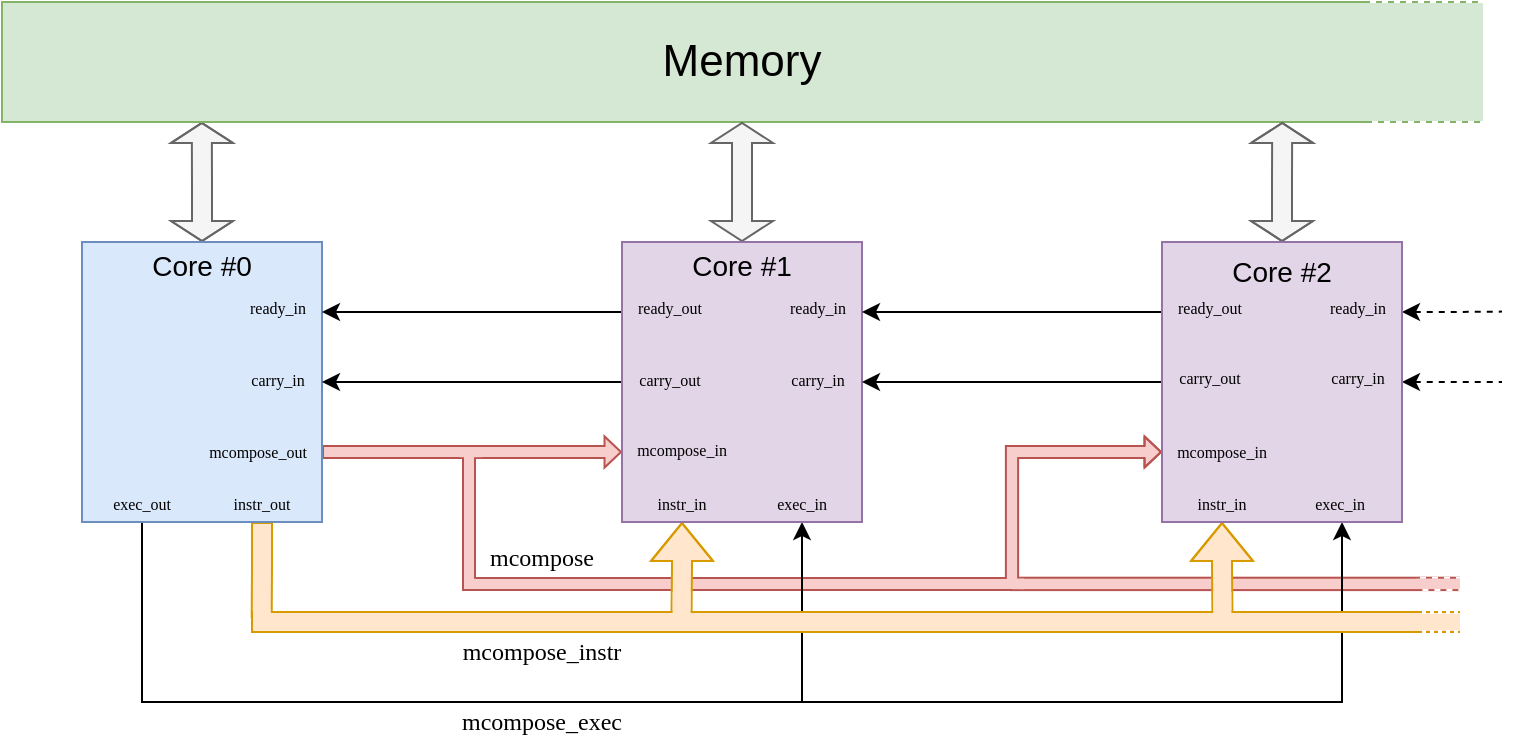 <mxfile version="14.3.2" type="google"><diagram id="HHFzMnvonC4xx625WDoa" name="Page-1"><mxGraphModel dx="982" dy="534" grid="1" gridSize="10" guides="1" tooltips="1" connect="1" arrows="1" fold="1" page="1" pageScale="1" pageWidth="827" pageHeight="1169" math="0" shadow="0"><root><mxCell id="0"/><mxCell id="1" parent="0"/><mxCell id="YtrkIA6YnWeyUi8AQGsl-98" value="" style="rounded=0;whiteSpace=wrap;html=1;strokeWidth=1;fillColor=#f8cecc;fontSize=14;strokeColor=#b85450;rotation=90;" parent="1" vertex="1"><mxGeometry x="655.5" y="526.85" width="6.2" height="228.2" as="geometry"/></mxCell><mxCell id="YtrkIA6YnWeyUi8AQGsl-94" style="edgeStyle=orthogonalEdgeStyle;rounded=0;jumpSize=2;orthogonalLoop=1;jettySize=auto;html=1;entryX=0;entryY=0.75;entryDx=0;entryDy=0;startArrow=none;startFill=0;endArrow=block;endFill=0;strokeColor=#b85450;fontSize=14;shape=flexArrow;width=6.118;endSize=2.412;endWidth=8.443;fillColor=#f8cecc;" parent="1" target="YtrkIA6YnWeyUi8AQGsl-6" edge="1"><mxGeometry relative="1" as="geometry"><mxPoint x="270" y="641" as="sourcePoint"/><mxPoint x="450" y="641" as="targetPoint"/><Array as="points"><mxPoint x="545" y="641"/><mxPoint x="545" y="575"/></Array></mxGeometry></mxCell><mxCell id="YtrkIA6YnWeyUi8AQGsl-17" style="edgeStyle=orthogonalEdgeStyle;shape=flexArrow;rounded=0;orthogonalLoop=1;jettySize=auto;html=1;exitX=0.5;exitY=0;exitDx=0;exitDy=0;entryX=0.135;entryY=1;entryDx=0;entryDy=0;entryPerimeter=0;startArrow=classic;startFill=1;startSize=3;endSize=3;strokeColor=#666666;fillColor=#f5f5f5;" parent="1" source="YtrkIA6YnWeyUi8AQGsl-1" target="YtrkIA6YnWeyUi8AQGsl-3" edge="1"><mxGeometry relative="1" as="geometry"/></mxCell><mxCell id="YtrkIA6YnWeyUi8AQGsl-39" style="edgeStyle=orthogonalEdgeStyle;shape=flexArrow;rounded=0;orthogonalLoop=1;jettySize=auto;html=1;exitX=0.75;exitY=1;exitDx=0;exitDy=0;startArrow=none;startFill=0;endArrow=none;endFill=0;strokeColor=#d79b00;entryX=0.008;entryY=0.3;entryDx=0;entryDy=0;entryPerimeter=0;fillColor=#ffe6cc;" parent="1" source="YtrkIA6YnWeyUi8AQGsl-1" target="YtrkIA6YnWeyUi8AQGsl-40" edge="1"><mxGeometry relative="1" as="geometry"><mxPoint x="169.905" y="655" as="targetPoint"/></mxGeometry></mxCell><mxCell id="YtrkIA6YnWeyUi8AQGsl-86" style="edgeStyle=orthogonalEdgeStyle;rounded=0;jumpSize=2;orthogonalLoop=1;jettySize=auto;html=1;exitX=1;exitY=0.75;exitDx=0;exitDy=0;entryX=0;entryY=0.75;entryDx=0;entryDy=0;startArrow=none;startFill=0;endArrow=block;endFill=0;strokeColor=#b85450;fontSize=14;shape=flexArrow;width=6.118;endSize=2.412;endWidth=8.443;fillColor=#f8cecc;" parent="1" source="YtrkIA6YnWeyUi8AQGsl-1" target="YtrkIA6YnWeyUi8AQGsl-4" edge="1"><mxGeometry relative="1" as="geometry"/></mxCell><mxCell id="-FspLuFx-M8ow1N9fx9f-1" style="edgeStyle=orthogonalEdgeStyle;rounded=0;orthogonalLoop=1;jettySize=auto;html=1;exitX=0.25;exitY=1;exitDx=0;exitDy=0;entryX=0.75;entryY=1;entryDx=0;entryDy=0;" edge="1" parent="1" source="YtrkIA6YnWeyUi8AQGsl-1" target="YtrkIA6YnWeyUi8AQGsl-4"><mxGeometry relative="1" as="geometry"><Array as="points"><mxPoint x="110" y="700"/><mxPoint x="440" y="700"/></Array></mxGeometry></mxCell><mxCell id="YtrkIA6YnWeyUi8AQGsl-1" value="" style="rounded=0;whiteSpace=wrap;html=1;fillColor=#dae8fc;strokeColor=#6c8ebf;" parent="1" vertex="1"><mxGeometry x="80" y="470" width="120" height="140" as="geometry"/></mxCell><mxCell id="YtrkIA6YnWeyUi8AQGsl-3" value="&lt;font style=&quot;font-size: 22px&quot;&gt;Memory&lt;/font&gt;" style="rounded=0;whiteSpace=wrap;html=1;fillColor=#d5e8d4;strokeColor=#82b366;" parent="1" vertex="1"><mxGeometry x="40" y="350" width="740" height="60" as="geometry"/></mxCell><mxCell id="YtrkIA6YnWeyUi8AQGsl-18" style="edgeStyle=orthogonalEdgeStyle;shape=flexArrow;rounded=0;orthogonalLoop=1;jettySize=auto;html=1;exitX=0.5;exitY=0;exitDx=0;exitDy=0;entryX=0.5;entryY=1;entryDx=0;entryDy=0;startArrow=classic;startFill=1;startSize=3;endSize=3;strokeColor=#666666;fillColor=#f5f5f5;" parent="1" source="YtrkIA6YnWeyUi8AQGsl-4" target="YtrkIA6YnWeyUi8AQGsl-3" edge="1"><mxGeometry relative="1" as="geometry"/></mxCell><mxCell id="YtrkIA6YnWeyUi8AQGsl-29" style="edgeStyle=orthogonalEdgeStyle;rounded=0;orthogonalLoop=1;jettySize=auto;html=1;exitX=0;exitY=0.25;exitDx=0;exitDy=0;entryX=1;entryY=0.25;entryDx=0;entryDy=0;startArrow=none;startFill=0;strokeColor=#000000;endArrow=classic;endFill=1;" parent="1" source="YtrkIA6YnWeyUi8AQGsl-4" target="YtrkIA6YnWeyUi8AQGsl-1" edge="1"><mxGeometry relative="1" as="geometry"/></mxCell><mxCell id="YtrkIA6YnWeyUi8AQGsl-45" style="edgeStyle=orthogonalEdgeStyle;shape=flexArrow;rounded=0;orthogonalLoop=1;jettySize=auto;html=1;exitX=0.25;exitY=1;exitDx=0;exitDy=0;entryX=0.355;entryY=0;entryDx=0;entryDy=0;entryPerimeter=0;startArrow=block;startFill=0;endArrow=none;endFill=0;strokeColor=#d79b00;fillColor=#ffe6cc;" parent="1" source="YtrkIA6YnWeyUi8AQGsl-4" target="YtrkIA6YnWeyUi8AQGsl-40" edge="1"><mxGeometry relative="1" as="geometry"/></mxCell><mxCell id="YtrkIA6YnWeyUi8AQGsl-55" style="edgeStyle=orthogonalEdgeStyle;rounded=0;jumpSize=2;orthogonalLoop=1;jettySize=auto;html=1;exitX=0;exitY=0.5;exitDx=0;exitDy=0;entryX=1;entryY=0.5;entryDx=0;entryDy=0;startArrow=none;startFill=0;endArrow=classic;endFill=1;" parent="1" source="YtrkIA6YnWeyUi8AQGsl-4" target="YtrkIA6YnWeyUi8AQGsl-1" edge="1"><mxGeometry relative="1" as="geometry"/></mxCell><mxCell id="YtrkIA6YnWeyUi8AQGsl-4" value="" style="rounded=0;whiteSpace=wrap;html=1;fillColor=#e1d5e7;strokeColor=#9673a6;" parent="1" vertex="1"><mxGeometry x="350" y="470" width="120" height="140" as="geometry"/></mxCell><mxCell id="YtrkIA6YnWeyUi8AQGsl-19" style="edgeStyle=orthogonalEdgeStyle;shape=flexArrow;rounded=0;orthogonalLoop=1;jettySize=auto;html=1;exitX=0.5;exitY=0;exitDx=0;exitDy=0;entryX=0.865;entryY=1;entryDx=0;entryDy=0;entryPerimeter=0;startArrow=classic;startFill=1;startSize=3;endSize=3;strokeColor=#666666;fillColor=#f5f5f5;" parent="1" source="YtrkIA6YnWeyUi8AQGsl-6" target="YtrkIA6YnWeyUi8AQGsl-3" edge="1"><mxGeometry relative="1" as="geometry"/></mxCell><mxCell id="YtrkIA6YnWeyUi8AQGsl-31" style="edgeStyle=orthogonalEdgeStyle;rounded=0;orthogonalLoop=1;jettySize=auto;html=1;exitX=0;exitY=0.25;exitDx=0;exitDy=0;entryX=1;entryY=0.25;entryDx=0;entryDy=0;startArrow=none;startFill=0;endArrow=classic;endFill=1;strokeColor=#000000;" parent="1" source="YtrkIA6YnWeyUi8AQGsl-6" target="YtrkIA6YnWeyUi8AQGsl-4" edge="1"><mxGeometry relative="1" as="geometry"/></mxCell><mxCell id="YtrkIA6YnWeyUi8AQGsl-32" style="edgeStyle=orthogonalEdgeStyle;rounded=0;orthogonalLoop=1;jettySize=auto;html=1;exitX=1;exitY=0.25;exitDx=0;exitDy=0;startArrow=classic;startFill=1;endArrow=none;endFill=0;strokeColor=#000000;dashed=1;" parent="1" source="YtrkIA6YnWeyUi8AQGsl-6" edge="1"><mxGeometry relative="1" as="geometry"><mxPoint x="790" y="504.81" as="targetPoint"/></mxGeometry></mxCell><mxCell id="YtrkIA6YnWeyUi8AQGsl-46" style="edgeStyle=orthogonalEdgeStyle;shape=flexArrow;rounded=0;orthogonalLoop=1;jettySize=auto;html=1;exitX=0.25;exitY=1;exitDx=0;exitDy=0;entryX=0.802;entryY=0;entryDx=0;entryDy=0;entryPerimeter=0;startArrow=block;startFill=0;endArrow=none;endFill=0;strokeColor=#d79b00;fillColor=#ffe6cc;" parent="1" source="YtrkIA6YnWeyUi8AQGsl-6" target="YtrkIA6YnWeyUi8AQGsl-40" edge="1"><mxGeometry relative="1" as="geometry"/></mxCell><mxCell id="YtrkIA6YnWeyUi8AQGsl-56" style="edgeStyle=orthogonalEdgeStyle;rounded=0;jumpSize=2;orthogonalLoop=1;jettySize=auto;html=1;exitX=0;exitY=0.5;exitDx=0;exitDy=0;startArrow=none;startFill=0;endArrow=classic;endFill=1;strokeColor=#000000;" parent="1" source="YtrkIA6YnWeyUi8AQGsl-6" target="YtrkIA6YnWeyUi8AQGsl-4" edge="1"><mxGeometry relative="1" as="geometry"/></mxCell><mxCell id="YtrkIA6YnWeyUi8AQGsl-57" style="edgeStyle=orthogonalEdgeStyle;rounded=0;jumpSize=2;orthogonalLoop=1;jettySize=auto;html=1;exitX=1;exitY=0.5;exitDx=0;exitDy=0;startArrow=classic;startFill=1;endArrow=none;endFill=0;strokeColor=#000000;dashed=1;" parent="1" source="YtrkIA6YnWeyUi8AQGsl-6" edge="1"><mxGeometry relative="1" as="geometry"><mxPoint x="790" y="540.048" as="targetPoint"/></mxGeometry></mxCell><mxCell id="-FspLuFx-M8ow1N9fx9f-2" style="edgeStyle=orthogonalEdgeStyle;rounded=0;orthogonalLoop=1;jettySize=auto;html=1;exitX=0.75;exitY=1;exitDx=0;exitDy=0;endArrow=none;endFill=0;startArrow=classic;startFill=1;" edge="1" parent="1" source="YtrkIA6YnWeyUi8AQGsl-6"><mxGeometry relative="1" as="geometry"><mxPoint x="440" y="700" as="targetPoint"/><Array as="points"><mxPoint x="710" y="700"/></Array></mxGeometry></mxCell><mxCell id="YtrkIA6YnWeyUi8AQGsl-6" value="" style="rounded=0;whiteSpace=wrap;html=1;fillColor=#e1d5e7;strokeColor=#9673a6;" parent="1" vertex="1"><mxGeometry x="620" y="470" width="120" height="140" as="geometry"/></mxCell><mxCell id="YtrkIA6YnWeyUi8AQGsl-40" value="" style="rounded=0;whiteSpace=wrap;html=1;fillColor=#ffe6cc;strokeColor=#d79b00;" parent="1" vertex="1"><mxGeometry x="165" y="655" width="605" height="10" as="geometry"/></mxCell><mxCell id="YtrkIA6YnWeyUi8AQGsl-47" value="" style="rounded=0;whiteSpace=wrap;html=1;fillColor=#ffe6cc;strokeColor=none;" parent="1" vertex="1"><mxGeometry x="645.6" y="645" width="9.1" height="15" as="geometry"/></mxCell><mxCell id="YtrkIA6YnWeyUi8AQGsl-48" value="" style="rounded=0;whiteSpace=wrap;html=1;fillColor=#ffe6cc;strokeColor=none;" parent="1" vertex="1"><mxGeometry x="375.3" y="645" width="9" height="15" as="geometry"/></mxCell><mxCell id="YtrkIA6YnWeyUi8AQGsl-51" value="" style="rounded=0;whiteSpace=wrap;html=1;fillColor=#ffe6cc;strokeColor=none;" parent="1" vertex="1"><mxGeometry x="165.5" y="654" width="8.9" height="8" as="geometry"/></mxCell><mxCell id="YtrkIA6YnWeyUi8AQGsl-60" value="" style="rounded=0;whiteSpace=wrap;html=1;dashed=1;strokeWidth=2;strokeColor=#FFFFFF;fillColor=none;dashPattern=1 1;" parent="1" vertex="1"><mxGeometry x="750" y="655" width="20" height="10" as="geometry"/></mxCell><mxCell id="YtrkIA6YnWeyUi8AQGsl-61" value="" style="rounded=0;whiteSpace=wrap;html=1;dashed=1;strokeWidth=1;strokeColor=none;" parent="1" vertex="1"><mxGeometry x="769" y="635" width="10" height="40" as="geometry"/></mxCell><mxCell id="YtrkIA6YnWeyUi8AQGsl-62" value="" style="rounded=0;whiteSpace=wrap;html=1;dashed=1;strokeWidth=1;fillColor=#ffe6cc;strokeColor=none;" parent="1" vertex="1"><mxGeometry x="745" y="656" width="10" height="8" as="geometry"/></mxCell><mxCell id="YtrkIA6YnWeyUi8AQGsl-64" value="&lt;font face=&quot;Lucida Console&quot; style=&quot;font-size: 8px&quot;&gt;ready_out&lt;/font&gt;" style="text;html=1;strokeColor=none;fillColor=none;align=center;verticalAlign=middle;whiteSpace=wrap;rounded=0;dashed=1;" parent="1" vertex="1"><mxGeometry x="354" y="492" width="40" height="20" as="geometry"/></mxCell><mxCell id="YtrkIA6YnWeyUi8AQGsl-65" value="&lt;font face=&quot;Lucida Console&quot; style=&quot;font-size: 8px&quot;&gt;ready_in&lt;/font&gt;" style="text;html=1;strokeColor=none;fillColor=none;align=center;verticalAlign=middle;whiteSpace=wrap;rounded=0;dashed=1;" parent="1" vertex="1"><mxGeometry x="428" y="492" width="40" height="20" as="geometry"/></mxCell><mxCell id="YtrkIA6YnWeyUi8AQGsl-66" value="&lt;font face=&quot;Lucida Console&quot; style=&quot;font-size: 8px&quot;&gt;ready_out&lt;/font&gt;" style="text;html=1;strokeColor=none;fillColor=none;align=center;verticalAlign=middle;whiteSpace=wrap;rounded=0;dashed=1;" parent="1" vertex="1"><mxGeometry x="624" y="492" width="40" height="20" as="geometry"/></mxCell><mxCell id="YtrkIA6YnWeyUi8AQGsl-67" value="&lt;font face=&quot;Lucida Console&quot; style=&quot;font-size: 8px&quot;&gt;ready_in&lt;/font&gt;" style="text;html=1;strokeColor=none;fillColor=none;align=center;verticalAlign=middle;whiteSpace=wrap;rounded=0;dashed=1;" parent="1" vertex="1"><mxGeometry x="698" y="492" width="40" height="20" as="geometry"/></mxCell><mxCell id="YtrkIA6YnWeyUi8AQGsl-68" value="&lt;font face=&quot;Lucida Console&quot; style=&quot;font-size: 8px&quot;&gt;ready_in&lt;/font&gt;" style="text;html=1;strokeColor=none;fillColor=none;align=center;verticalAlign=middle;whiteSpace=wrap;rounded=0;dashed=1;" parent="1" vertex="1"><mxGeometry x="158" y="492" width="40" height="20" as="geometry"/></mxCell><mxCell id="YtrkIA6YnWeyUi8AQGsl-69" value="&lt;font face=&quot;Lucida Console&quot; style=&quot;font-size: 8px&quot;&gt;carry_out&lt;/font&gt;" style="text;html=1;strokeColor=none;fillColor=none;align=center;verticalAlign=middle;whiteSpace=wrap;rounded=0;dashed=1;" parent="1" vertex="1"><mxGeometry x="624" y="527" width="40" height="20" as="geometry"/></mxCell><mxCell id="YtrkIA6YnWeyUi8AQGsl-70" value="&lt;font face=&quot;Lucida Console&quot; style=&quot;font-size: 8px&quot;&gt;carry_in&lt;/font&gt;" style="text;html=1;strokeColor=none;fillColor=none;align=center;verticalAlign=middle;whiteSpace=wrap;rounded=0;dashed=1;" parent="1" vertex="1"><mxGeometry x="698" y="527" width="40" height="20" as="geometry"/></mxCell><mxCell id="YtrkIA6YnWeyUi8AQGsl-71" value="&lt;font face=&quot;Lucida Console&quot; style=&quot;font-size: 8px&quot;&gt;carry_out&lt;/font&gt;" style="text;html=1;strokeColor=none;fillColor=none;align=center;verticalAlign=middle;whiteSpace=wrap;rounded=0;dashed=1;" parent="1" vertex="1"><mxGeometry x="354" y="528" width="40" height="20" as="geometry"/></mxCell><mxCell id="YtrkIA6YnWeyUi8AQGsl-72" value="&lt;font face=&quot;Lucida Console&quot; style=&quot;font-size: 8px&quot;&gt;carry_in&lt;/font&gt;" style="text;html=1;strokeColor=none;fillColor=none;align=center;verticalAlign=middle;whiteSpace=wrap;rounded=0;dashed=1;" parent="1" vertex="1"><mxGeometry x="428" y="528" width="40" height="20" as="geometry"/></mxCell><mxCell id="YtrkIA6YnWeyUi8AQGsl-73" value="&lt;font face=&quot;Lucida Console&quot; style=&quot;font-size: 8px&quot;&gt;carry_in&lt;/font&gt;" style="text;html=1;strokeColor=none;fillColor=none;align=center;verticalAlign=middle;whiteSpace=wrap;rounded=0;dashed=1;" parent="1" vertex="1"><mxGeometry x="158" y="528" width="40" height="20" as="geometry"/></mxCell><mxCell id="YtrkIA6YnWeyUi8AQGsl-74" value="&lt;font face=&quot;Lucida Console&quot; style=&quot;font-size: 12px&quot;&gt;mcompose_instr&lt;/font&gt;" style="text;html=1;strokeColor=none;fillColor=none;align=center;verticalAlign=middle;whiteSpace=wrap;rounded=0;dashed=1;" parent="1" vertex="1"><mxGeometry x="290" y="665" width="40" height="20" as="geometry"/></mxCell><mxCell id="YtrkIA6YnWeyUi8AQGsl-75" value="Core #1" style="text;html=1;strokeColor=none;fillColor=none;align=center;verticalAlign=middle;whiteSpace=wrap;rounded=0;dashed=1;fontSize=14;" parent="1" vertex="1"><mxGeometry x="380" y="472" width="60" height="20" as="geometry"/></mxCell><mxCell id="YtrkIA6YnWeyUi8AQGsl-76" value="Core #0" style="text;html=1;strokeColor=none;fillColor=none;align=center;verticalAlign=middle;whiteSpace=wrap;rounded=0;dashed=1;fontSize=14;" parent="1" vertex="1"><mxGeometry x="110" y="472" width="60" height="20" as="geometry"/></mxCell><mxCell id="YtrkIA6YnWeyUi8AQGsl-77" value="Core #2" style="text;html=1;strokeColor=none;fillColor=none;align=center;verticalAlign=middle;whiteSpace=wrap;rounded=0;dashed=1;fontSize=14;" parent="1" vertex="1"><mxGeometry x="650" y="475" width="60" height="20" as="geometry"/></mxCell><mxCell id="YtrkIA6YnWeyUi8AQGsl-79" value="" style="rounded=0;whiteSpace=wrap;html=1;dashed=1;strokeWidth=1;fontSize=14;strokeColor=#FFFFFF;fillColor=none;" parent="1" vertex="1"><mxGeometry x="724" y="350" width="56" height="60" as="geometry"/></mxCell><mxCell id="YtrkIA6YnWeyUi8AQGsl-80" value="" style="rounded=0;whiteSpace=wrap;html=1;dashed=1;strokeWidth=1;fontSize=14;strokeColor=none;fillColor=#D5E8D4;" parent="1" vertex="1"><mxGeometry x="719" y="351" width="10" height="58" as="geometry"/></mxCell><mxCell id="YtrkIA6YnWeyUi8AQGsl-81" value="" style="rounded=0;whiteSpace=wrap;html=1;dashed=1;strokeWidth=1;fontSize=14;strokeColor=none;fillColor=#D5E8D4;" parent="1" vertex="1"><mxGeometry x="769" y="350.5" width="11.5" height="59" as="geometry"/></mxCell><mxCell id="YtrkIA6YnWeyUi8AQGsl-83" value="&lt;font face=&quot;Lucida Console&quot; style=&quot;font-size: 8px&quot;&gt;instr_in&lt;/font&gt;" style="text;html=1;strokeColor=none;fillColor=none;align=center;verticalAlign=middle;whiteSpace=wrap;rounded=0;dashed=1;" parent="1" vertex="1"><mxGeometry x="359.8" y="590" width="40" height="20" as="geometry"/></mxCell><mxCell id="YtrkIA6YnWeyUi8AQGsl-84" value="&lt;font face=&quot;Lucida Console&quot; style=&quot;font-size: 8px&quot;&gt;instr_in&lt;/font&gt;" style="text;html=1;strokeColor=none;fillColor=none;align=center;verticalAlign=middle;whiteSpace=wrap;rounded=0;dashed=1;" parent="1" vertex="1"><mxGeometry x="630.15" y="590" width="40" height="20" as="geometry"/></mxCell><mxCell id="YtrkIA6YnWeyUi8AQGsl-85" value="&lt;font face=&quot;Lucida Console&quot; style=&quot;font-size: 8px&quot;&gt;instr_out&lt;/font&gt;" style="text;html=1;strokeColor=none;fillColor=none;align=center;verticalAlign=middle;whiteSpace=wrap;rounded=0;dashed=1;" parent="1" vertex="1"><mxGeometry x="149.95" y="590" width="40" height="20" as="geometry"/></mxCell><mxCell id="YtrkIA6YnWeyUi8AQGsl-89" value="&lt;font face=&quot;Lucida Console&quot;&gt;&lt;span style=&quot;font-size: 8px&quot;&gt;mcompose_out&lt;/span&gt;&lt;/font&gt;" style="text;html=1;strokeColor=none;fillColor=none;align=center;verticalAlign=middle;whiteSpace=wrap;rounded=0;dashed=1;" parent="1" vertex="1"><mxGeometry x="148" y="564" width="40" height="20" as="geometry"/></mxCell><mxCell id="YtrkIA6YnWeyUi8AQGsl-90" value="&lt;font face=&quot;Lucida Console&quot;&gt;&lt;span style=&quot;font-size: 8px&quot;&gt;mcompose_in&lt;/span&gt;&lt;/font&gt;" style="text;html=1;strokeColor=none;fillColor=none;align=center;verticalAlign=middle;whiteSpace=wrap;rounded=0;dashed=1;" parent="1" vertex="1"><mxGeometry x="360" y="563" width="40" height="20" as="geometry"/></mxCell><mxCell id="YtrkIA6YnWeyUi8AQGsl-91" value="&lt;font face=&quot;Lucida Console&quot;&gt;&lt;span style=&quot;font-size: 8px&quot;&gt;mcompose_in&lt;/span&gt;&lt;/font&gt;" style="text;html=1;strokeColor=none;fillColor=none;align=center;verticalAlign=middle;whiteSpace=wrap;rounded=0;dashed=1;" parent="1" vertex="1"><mxGeometry x="630.15" y="564" width="40" height="20" as="geometry"/></mxCell><mxCell id="YtrkIA6YnWeyUi8AQGsl-95" value="" style="rounded=0;whiteSpace=wrap;html=1;strokeWidth=1;fillColor=#f8cecc;fontSize=14;strokeColor=#b85450;" parent="1" vertex="1"><mxGeometry x="270.5" y="576" width="6" height="66" as="geometry"/></mxCell><mxCell id="YtrkIA6YnWeyUi8AQGsl-96" value="" style="rounded=0;whiteSpace=wrap;html=1;strokeWidth=1;fillColor=#f8cecc;fontSize=14;strokeColor=none;" parent="1" vertex="1"><mxGeometry x="271" y="638.4" width="6" height="5" as="geometry"/></mxCell><mxCell id="YtrkIA6YnWeyUi8AQGsl-97" value="" style="rounded=0;whiteSpace=wrap;html=1;strokeWidth=1;fillColor=#f8cecc;fontSize=14;strokeColor=none;" parent="1" vertex="1"><mxGeometry x="269" y="572.6" width="11" height="5" as="geometry"/></mxCell><mxCell id="YtrkIA6YnWeyUi8AQGsl-102" value="" style="rounded=0;whiteSpace=wrap;html=1;strokeWidth=1;fillColor=#f8cecc;fontSize=14;strokeColor=none;" parent="1" vertex="1"><mxGeometry x="545" y="638.3" width="6" height="5.3" as="geometry"/></mxCell><mxCell id="YtrkIA6YnWeyUi8AQGsl-103" value="" style="rounded=0;whiteSpace=wrap;html=1;dashed=1;strokeWidth=1;strokeColor=#FFFFFF;fillColor=none;" parent="1" vertex="1"><mxGeometry x="749" y="637.85" width="41" height="6.2" as="geometry"/></mxCell><mxCell id="YtrkIA6YnWeyUi8AQGsl-104" value="" style="rounded=0;whiteSpace=wrap;html=1;dashed=1;strokeWidth=1;fillColor=#f8cecc;strokeColor=none;" parent="1" vertex="1"><mxGeometry x="747" y="638.4" width="10" height="4.6" as="geometry"/></mxCell><mxCell id="YtrkIA6YnWeyUi8AQGsl-105" value="&lt;font face=&quot;Lucida Console&quot; style=&quot;font-size: 12px&quot;&gt;mcompose&lt;/font&gt;" style="text;html=1;strokeColor=none;fillColor=none;align=center;verticalAlign=middle;whiteSpace=wrap;rounded=0;dashed=1;" parent="1" vertex="1"><mxGeometry x="290" y="617.85" width="40" height="20" as="geometry"/></mxCell><mxCell id="-FspLuFx-M8ow1N9fx9f-3" value="&lt;font face=&quot;Lucida Console&quot;&gt;&lt;span style=&quot;font-size: 8px&quot;&gt;exec_in&lt;/span&gt;&lt;/font&gt;" style="text;html=1;strokeColor=none;fillColor=none;align=center;verticalAlign=middle;whiteSpace=wrap;rounded=0;dashed=1;" vertex="1" parent="1"><mxGeometry x="420" y="590" width="40" height="20" as="geometry"/></mxCell><mxCell id="-FspLuFx-M8ow1N9fx9f-4" value="&lt;font face=&quot;Lucida Console&quot;&gt;&lt;span style=&quot;font-size: 8px&quot;&gt;exec_in&lt;/span&gt;&lt;/font&gt;" style="text;html=1;strokeColor=none;fillColor=none;align=center;verticalAlign=middle;whiteSpace=wrap;rounded=0;dashed=1;" vertex="1" parent="1"><mxGeometry x="689" y="590" width="40" height="20" as="geometry"/></mxCell><mxCell id="-FspLuFx-M8ow1N9fx9f-5" value="&lt;font face=&quot;Lucida Console&quot;&gt;&lt;span style=&quot;font-size: 8px&quot;&gt;exec_out&lt;/span&gt;&lt;/font&gt;" style="text;html=1;strokeColor=none;fillColor=none;align=center;verticalAlign=middle;whiteSpace=wrap;rounded=0;dashed=1;" vertex="1" parent="1"><mxGeometry x="90" y="590" width="40" height="20" as="geometry"/></mxCell><mxCell id="-FspLuFx-M8ow1N9fx9f-6" value="&lt;font face=&quot;Lucida Console&quot; style=&quot;font-size: 12px&quot;&gt;mcompose_exec&lt;/font&gt;" style="text;html=1;strokeColor=none;fillColor=none;align=center;verticalAlign=middle;whiteSpace=wrap;rounded=0;dashed=1;" vertex="1" parent="1"><mxGeometry x="290" y="700" width="40" height="20" as="geometry"/></mxCell></root></mxGraphModel></diagram></mxfile>
